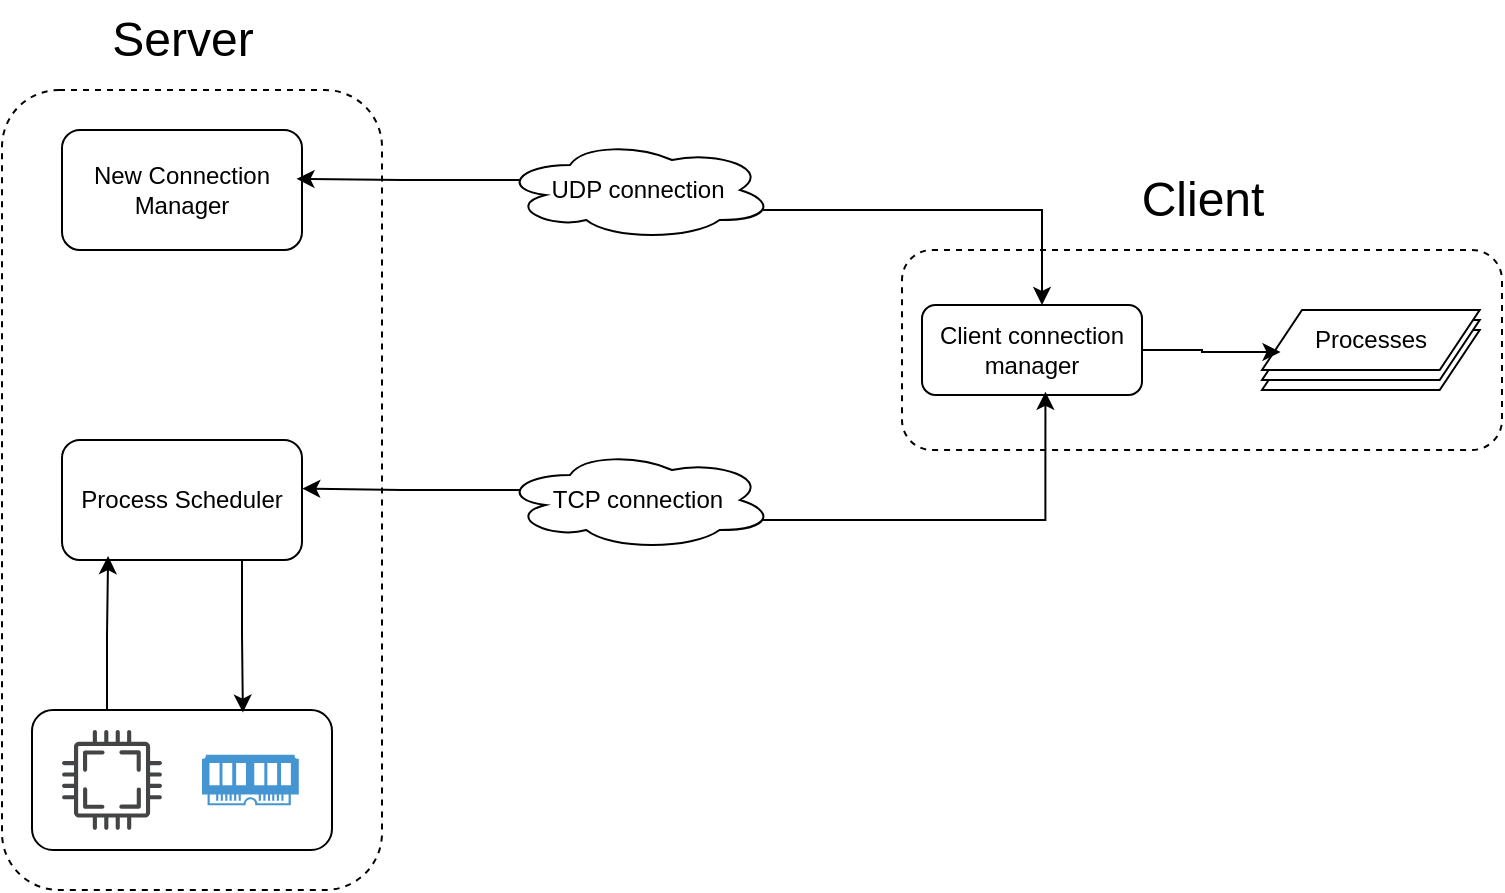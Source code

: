 <mxfile version="26.0.4">
  <diagram name="Page-1" id="JjM2Vs9nK-cicyNIIh2z">
    <mxGraphModel dx="1110" dy="575" grid="1" gridSize="10" guides="1" tooltips="1" connect="1" arrows="1" fold="1" page="1" pageScale="1" pageWidth="827" pageHeight="1169" math="0" shadow="0">
      <root>
        <mxCell id="0" />
        <mxCell id="1" parent="0" />
        <mxCell id="mFzt58fjgiqs1xDSaUat-24" value="" style="rounded=1;whiteSpace=wrap;html=1;fillColor=none;dashed=1;" vertex="1" parent="1">
          <mxGeometry x="60" y="170" width="190" height="400" as="geometry" />
        </mxCell>
        <mxCell id="mFzt58fjgiqs1xDSaUat-1" value="New Connection Manager " style="rounded=1;whiteSpace=wrap;html=1;" vertex="1" parent="1">
          <mxGeometry x="90" y="190" width="120" height="60" as="geometry" />
        </mxCell>
        <mxCell id="mFzt58fjgiqs1xDSaUat-2" value="&lt;div&gt;Client connection manager&lt;/div&gt;" style="rounded=1;whiteSpace=wrap;html=1;" vertex="1" parent="1">
          <mxGeometry x="520" y="277.5" width="110" height="45" as="geometry" />
        </mxCell>
        <mxCell id="mFzt58fjgiqs1xDSaUat-3" value="Process Scheduler" style="rounded=1;whiteSpace=wrap;html=1;" vertex="1" parent="1">
          <mxGeometry x="90" y="345" width="120" height="60" as="geometry" />
        </mxCell>
        <mxCell id="mFzt58fjgiqs1xDSaUat-9" value="" style="group" vertex="1" connectable="0" parent="1">
          <mxGeometry x="690" y="280" width="108.86" height="40" as="geometry" />
        </mxCell>
        <mxCell id="mFzt58fjgiqs1xDSaUat-4" value="Process" style="shape=parallelogram;perimeter=parallelogramPerimeter;whiteSpace=wrap;html=1;fixedSize=1;movable=1;resizable=1;rotatable=1;deletable=1;editable=1;locked=0;connectable=1;" vertex="1" parent="mFzt58fjgiqs1xDSaUat-9">
          <mxGeometry y="10" width="108.857" height="30" as="geometry" />
        </mxCell>
        <mxCell id="mFzt58fjgiqs1xDSaUat-6" value="Process" style="shape=parallelogram;perimeter=parallelogramPerimeter;whiteSpace=wrap;html=1;fixedSize=1;movable=1;resizable=1;rotatable=1;deletable=1;editable=1;locked=0;connectable=1;" vertex="1" parent="mFzt58fjgiqs1xDSaUat-9">
          <mxGeometry x="0.001" y="5" width="108.857" height="30" as="geometry" />
        </mxCell>
        <mxCell id="mFzt58fjgiqs1xDSaUat-7" value="Processes" style="shape=parallelogram;perimeter=parallelogramPerimeter;whiteSpace=wrap;html=1;fixedSize=1;movable=1;resizable=1;rotatable=1;deletable=1;editable=1;locked=0;connectable=1;" vertex="1" parent="mFzt58fjgiqs1xDSaUat-9">
          <mxGeometry x="0.003" width="108.857" height="30" as="geometry" />
        </mxCell>
        <mxCell id="mFzt58fjgiqs1xDSaUat-10" style="edgeStyle=orthogonalEdgeStyle;rounded=0;orthogonalLoop=1;jettySize=auto;html=1;entryX=0.085;entryY=0.7;entryDx=0;entryDy=0;entryPerimeter=0;" edge="1" parent="1" source="mFzt58fjgiqs1xDSaUat-2" target="mFzt58fjgiqs1xDSaUat-7">
          <mxGeometry relative="1" as="geometry" />
        </mxCell>
        <mxCell id="mFzt58fjgiqs1xDSaUat-11" value="UDP connection" style="ellipse;shape=cloud;whiteSpace=wrap;html=1;" vertex="1" parent="1">
          <mxGeometry x="310" y="195" width="136" height="50" as="geometry" />
        </mxCell>
        <mxCell id="mFzt58fjgiqs1xDSaUat-12" value="TCP connection" style="ellipse;shape=cloud;whiteSpace=wrap;html=1;" vertex="1" parent="1">
          <mxGeometry x="310" y="350" width="136" height="50" as="geometry" />
        </mxCell>
        <mxCell id="mFzt58fjgiqs1xDSaUat-13" style="edgeStyle=orthogonalEdgeStyle;rounded=0;orthogonalLoop=1;jettySize=auto;html=1;entryX=0.96;entryY=0.7;entryDx=0;entryDy=0;entryPerimeter=0;endArrow=none;endFill=0;startArrow=classic;startFill=1;" edge="1" parent="1" source="mFzt58fjgiqs1xDSaUat-2" target="mFzt58fjgiqs1xDSaUat-11">
          <mxGeometry relative="1" as="geometry">
            <Array as="points">
              <mxPoint x="580" y="230" />
            </Array>
          </mxGeometry>
        </mxCell>
        <mxCell id="mFzt58fjgiqs1xDSaUat-16" style="edgeStyle=orthogonalEdgeStyle;rounded=0;orthogonalLoop=1;jettySize=auto;html=1;exitX=0.07;exitY=0.4;exitDx=0;exitDy=0;exitPerimeter=0;entryX=0.977;entryY=0.407;entryDx=0;entryDy=0;entryPerimeter=0;" edge="1" parent="1" source="mFzt58fjgiqs1xDSaUat-11" target="mFzt58fjgiqs1xDSaUat-1">
          <mxGeometry relative="1" as="geometry" />
        </mxCell>
        <mxCell id="mFzt58fjgiqs1xDSaUat-17" style="edgeStyle=orthogonalEdgeStyle;rounded=0;orthogonalLoop=1;jettySize=auto;html=1;exitX=0.07;exitY=0.4;exitDx=0;exitDy=0;exitPerimeter=0;entryX=1.001;entryY=0.405;entryDx=0;entryDy=0;entryPerimeter=0;" edge="1" parent="1" source="mFzt58fjgiqs1xDSaUat-12" target="mFzt58fjgiqs1xDSaUat-3">
          <mxGeometry relative="1" as="geometry" />
        </mxCell>
        <mxCell id="mFzt58fjgiqs1xDSaUat-21" value="" style="group" vertex="1" connectable="0" parent="1">
          <mxGeometry x="75" y="480" width="150" height="70" as="geometry" />
        </mxCell>
        <mxCell id="mFzt58fjgiqs1xDSaUat-20" value="" style="rounded=1;whiteSpace=wrap;html=1;" vertex="1" parent="mFzt58fjgiqs1xDSaUat-21">
          <mxGeometry width="150" height="70" as="geometry" />
        </mxCell>
        <mxCell id="mFzt58fjgiqs1xDSaUat-18" value="" style="sketch=0;pointerEvents=1;shadow=0;dashed=0;html=1;strokeColor=none;fillColor=#434445;aspect=fixed;labelPosition=center;verticalLabelPosition=bottom;verticalAlign=top;align=center;outlineConnect=0;shape=mxgraph.vvd.cpu;" vertex="1" parent="mFzt58fjgiqs1xDSaUat-21">
          <mxGeometry x="15" y="10" width="50" height="50" as="geometry" />
        </mxCell>
        <mxCell id="mFzt58fjgiqs1xDSaUat-19" value="" style="pointerEvents=1;shadow=0;dashed=0;html=1;strokeColor=none;fillColor=light-dark(#4495D1,#FFFFFF);labelPosition=center;verticalLabelPosition=bottom;verticalAlign=top;align=center;outlineConnect=0;shape=mxgraph.veeam.ram;" vertex="1" parent="mFzt58fjgiqs1xDSaUat-21">
          <mxGeometry x="85" y="22.4" width="48.4" height="25.2" as="geometry" />
        </mxCell>
        <mxCell id="mFzt58fjgiqs1xDSaUat-22" style="edgeStyle=orthogonalEdgeStyle;rounded=0;orthogonalLoop=1;jettySize=auto;html=1;exitX=0.25;exitY=0;exitDx=0;exitDy=0;entryX=0.192;entryY=0.967;entryDx=0;entryDy=0;entryPerimeter=0;" edge="1" parent="1" source="mFzt58fjgiqs1xDSaUat-20" target="mFzt58fjgiqs1xDSaUat-3">
          <mxGeometry relative="1" as="geometry" />
        </mxCell>
        <mxCell id="mFzt58fjgiqs1xDSaUat-23" style="edgeStyle=orthogonalEdgeStyle;rounded=0;orthogonalLoop=1;jettySize=auto;html=1;exitX=0.75;exitY=1;exitDx=0;exitDy=0;entryX=0.703;entryY=0.018;entryDx=0;entryDy=0;entryPerimeter=0;" edge="1" parent="1" source="mFzt58fjgiqs1xDSaUat-3" target="mFzt58fjgiqs1xDSaUat-20">
          <mxGeometry relative="1" as="geometry" />
        </mxCell>
        <mxCell id="mFzt58fjgiqs1xDSaUat-25" value="&lt;font style=&quot;font-size: 24px;&quot;&gt;Server&lt;/font&gt;" style="text;html=1;align=center;verticalAlign=middle;resizable=0;points=[];autosize=1;strokeColor=none;fillColor=none;" vertex="1" parent="1">
          <mxGeometry x="105" y="125" width="90" height="40" as="geometry" />
        </mxCell>
        <mxCell id="mFzt58fjgiqs1xDSaUat-26" style="edgeStyle=orthogonalEdgeStyle;rounded=0;orthogonalLoop=1;jettySize=auto;html=1;exitX=0.96;exitY=0.7;exitDx=0;exitDy=0;exitPerimeter=0;entryX=0.561;entryY=0.964;entryDx=0;entryDy=0;entryPerimeter=0;" edge="1" parent="1" source="mFzt58fjgiqs1xDSaUat-12" target="mFzt58fjgiqs1xDSaUat-2">
          <mxGeometry relative="1" as="geometry" />
        </mxCell>
        <mxCell id="mFzt58fjgiqs1xDSaUat-27" value="" style="rounded=1;whiteSpace=wrap;html=1;fillColor=none;dashed=1;" vertex="1" parent="1">
          <mxGeometry x="510" y="250" width="300" height="100" as="geometry" />
        </mxCell>
        <mxCell id="mFzt58fjgiqs1xDSaUat-28" value="&lt;font style=&quot;font-size: 24px;&quot;&gt;Client&lt;/font&gt;" style="text;html=1;align=center;verticalAlign=middle;resizable=0;points=[];autosize=1;strokeColor=none;fillColor=none;" vertex="1" parent="1">
          <mxGeometry x="620" y="205" width="80" height="40" as="geometry" />
        </mxCell>
      </root>
    </mxGraphModel>
  </diagram>
</mxfile>
